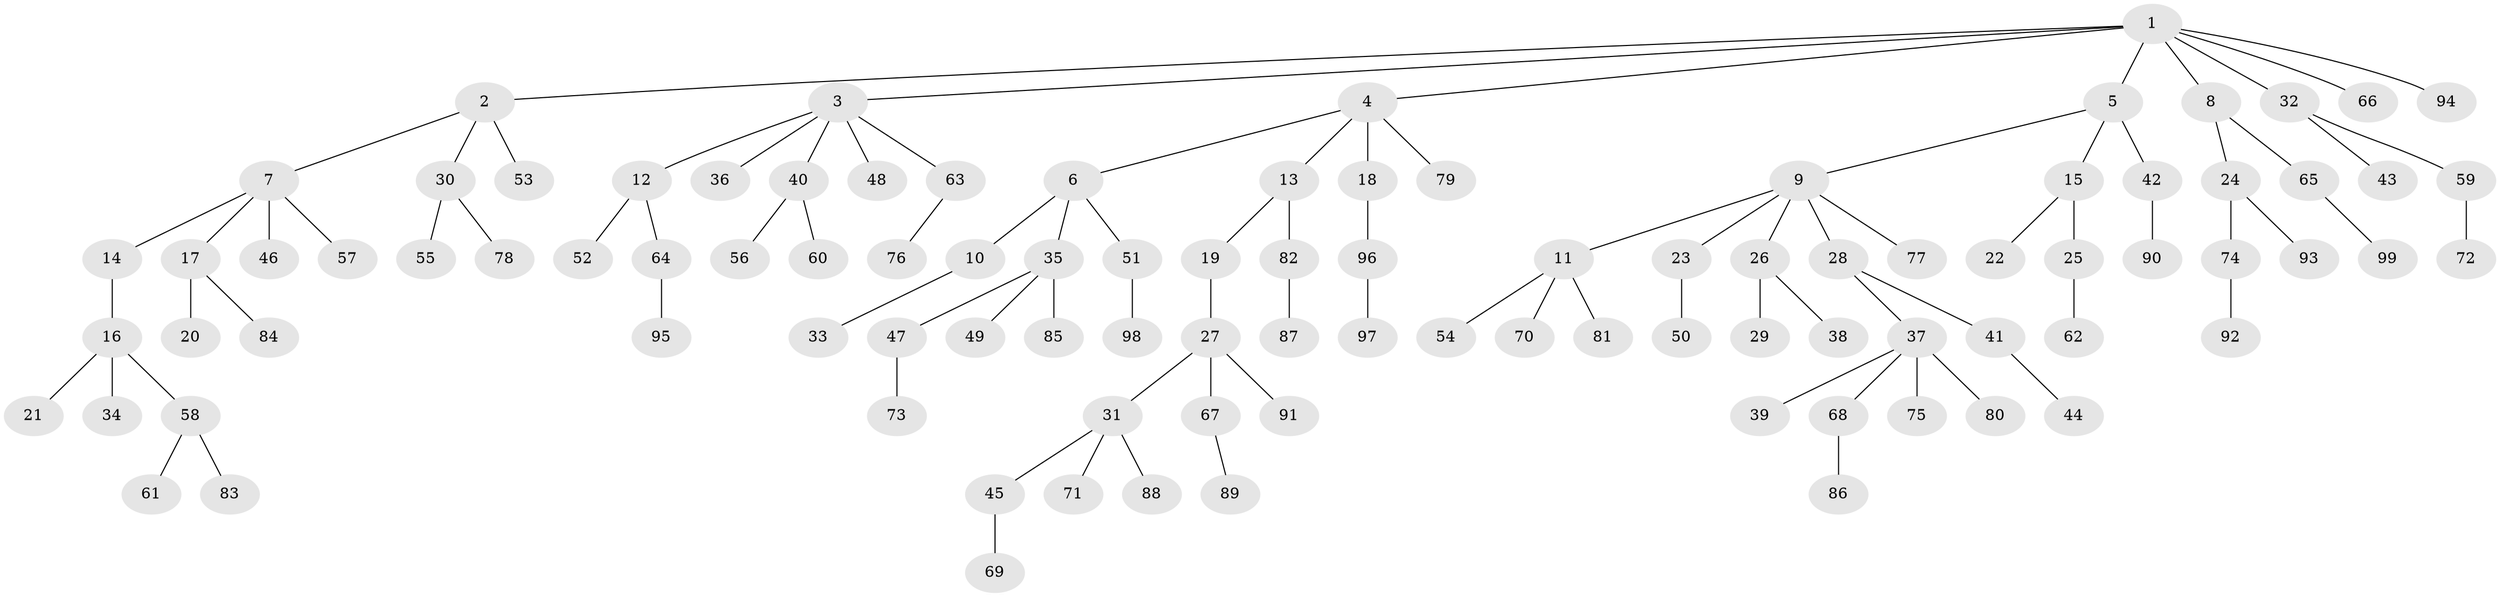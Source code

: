 // Generated by graph-tools (version 1.1) at 2025/11/02/27/25 16:11:26]
// undirected, 99 vertices, 98 edges
graph export_dot {
graph [start="1"]
  node [color=gray90,style=filled];
  1;
  2;
  3;
  4;
  5;
  6;
  7;
  8;
  9;
  10;
  11;
  12;
  13;
  14;
  15;
  16;
  17;
  18;
  19;
  20;
  21;
  22;
  23;
  24;
  25;
  26;
  27;
  28;
  29;
  30;
  31;
  32;
  33;
  34;
  35;
  36;
  37;
  38;
  39;
  40;
  41;
  42;
  43;
  44;
  45;
  46;
  47;
  48;
  49;
  50;
  51;
  52;
  53;
  54;
  55;
  56;
  57;
  58;
  59;
  60;
  61;
  62;
  63;
  64;
  65;
  66;
  67;
  68;
  69;
  70;
  71;
  72;
  73;
  74;
  75;
  76;
  77;
  78;
  79;
  80;
  81;
  82;
  83;
  84;
  85;
  86;
  87;
  88;
  89;
  90;
  91;
  92;
  93;
  94;
  95;
  96;
  97;
  98;
  99;
  1 -- 2;
  1 -- 3;
  1 -- 4;
  1 -- 5;
  1 -- 8;
  1 -- 32;
  1 -- 66;
  1 -- 94;
  2 -- 7;
  2 -- 30;
  2 -- 53;
  3 -- 12;
  3 -- 36;
  3 -- 40;
  3 -- 48;
  3 -- 63;
  4 -- 6;
  4 -- 13;
  4 -- 18;
  4 -- 79;
  5 -- 9;
  5 -- 15;
  5 -- 42;
  6 -- 10;
  6 -- 35;
  6 -- 51;
  7 -- 14;
  7 -- 17;
  7 -- 46;
  7 -- 57;
  8 -- 24;
  8 -- 65;
  9 -- 11;
  9 -- 23;
  9 -- 26;
  9 -- 28;
  9 -- 77;
  10 -- 33;
  11 -- 54;
  11 -- 70;
  11 -- 81;
  12 -- 52;
  12 -- 64;
  13 -- 19;
  13 -- 82;
  14 -- 16;
  15 -- 22;
  15 -- 25;
  16 -- 21;
  16 -- 34;
  16 -- 58;
  17 -- 20;
  17 -- 84;
  18 -- 96;
  19 -- 27;
  23 -- 50;
  24 -- 74;
  24 -- 93;
  25 -- 62;
  26 -- 29;
  26 -- 38;
  27 -- 31;
  27 -- 67;
  27 -- 91;
  28 -- 37;
  28 -- 41;
  30 -- 55;
  30 -- 78;
  31 -- 45;
  31 -- 71;
  31 -- 88;
  32 -- 43;
  32 -- 59;
  35 -- 47;
  35 -- 49;
  35 -- 85;
  37 -- 39;
  37 -- 68;
  37 -- 75;
  37 -- 80;
  40 -- 56;
  40 -- 60;
  41 -- 44;
  42 -- 90;
  45 -- 69;
  47 -- 73;
  51 -- 98;
  58 -- 61;
  58 -- 83;
  59 -- 72;
  63 -- 76;
  64 -- 95;
  65 -- 99;
  67 -- 89;
  68 -- 86;
  74 -- 92;
  82 -- 87;
  96 -- 97;
}
